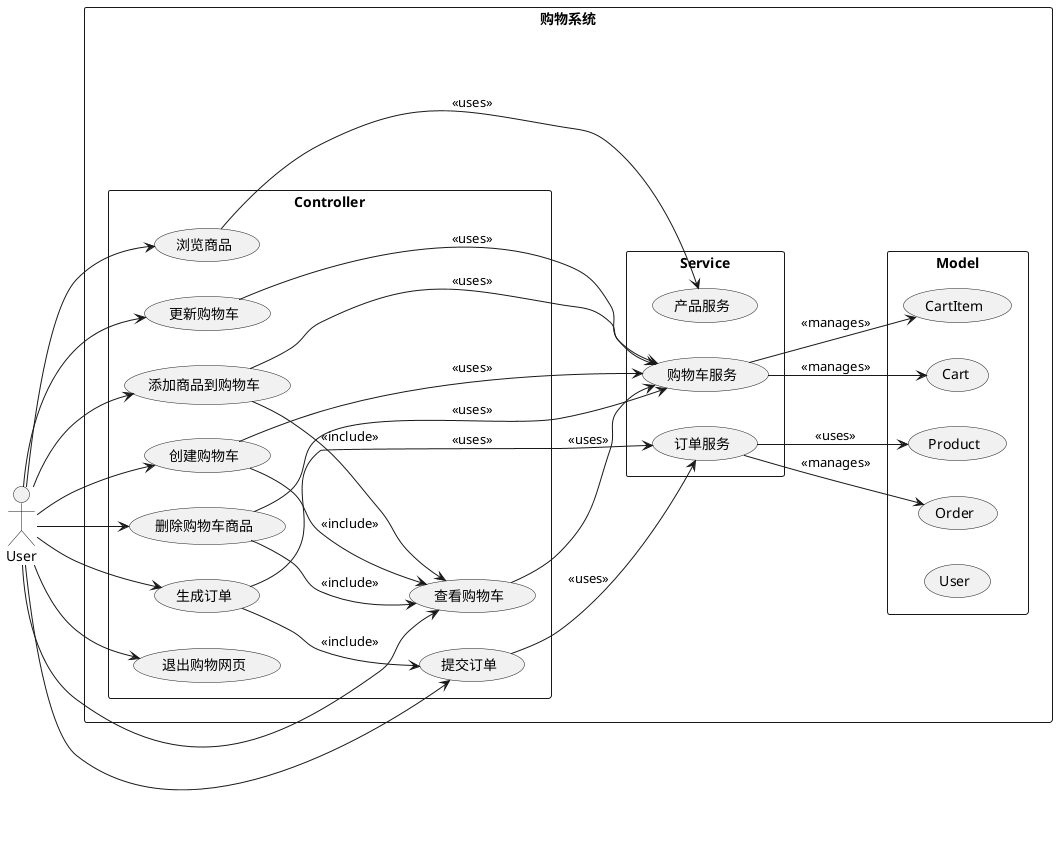 @startuml
left to right direction
actor User

rectangle "购物系统" {
    rectangle "Controller" {
        usecase "浏览商品" as UC1
        usecase "创建购物车" as UC2
        usecase "查看购物车" as UC3
        usecase "更新购物车" as UC4
        usecase "添加商品到购物车" as UC5
        usecase "删除购物车商品" as UC6
        usecase "生成订单" as UC7
        usecase "提交订单" as UC8
        usecase "退出购物网页" as UC9
    }

    rectangle "Service" {
        usecase "购物车服务" as UC10
        usecase "订单服务" as UC11
        usecase "产品服务" as UC12
    }

    rectangle "Model" {
        usecase "Cart" as UC13
        usecase "CartItem" as UC14
        usecase "Order" as UC15
        usecase "Product" as UC16
        usecase "User" as UC17
    }

    UC2 --> UC3 : <<include>>
    UC5 --> UC3 : <<include>>
    UC6 --> UC3 : <<include>>
    UC7 --> UC8 : <<include>>

    UC1 --> UC12 : <<uses>>
    UC2 --> UC10 : <<uses>>
    UC3 --> UC10 : <<uses>>
    UC4 --> UC10 : <<uses>>
    UC5 --> UC10 : <<uses>>
    UC6 --> UC10 : <<uses>>
    UC7 --> UC11 : <<uses>>
    UC8 --> UC11 : <<uses>>

    UC10 --> UC13 : <<manages>>
    UC10 --> UC14 : <<manages>>
    UC11 --> UC15 : <<manages>>
    UC11 --> UC16 : <<uses>>
}

User --> UC1
User --> UC2
User --> UC3
User --> UC4
User --> UC5
User --> UC6
User --> UC7
User --> UC8
User --> UC9
@enduml